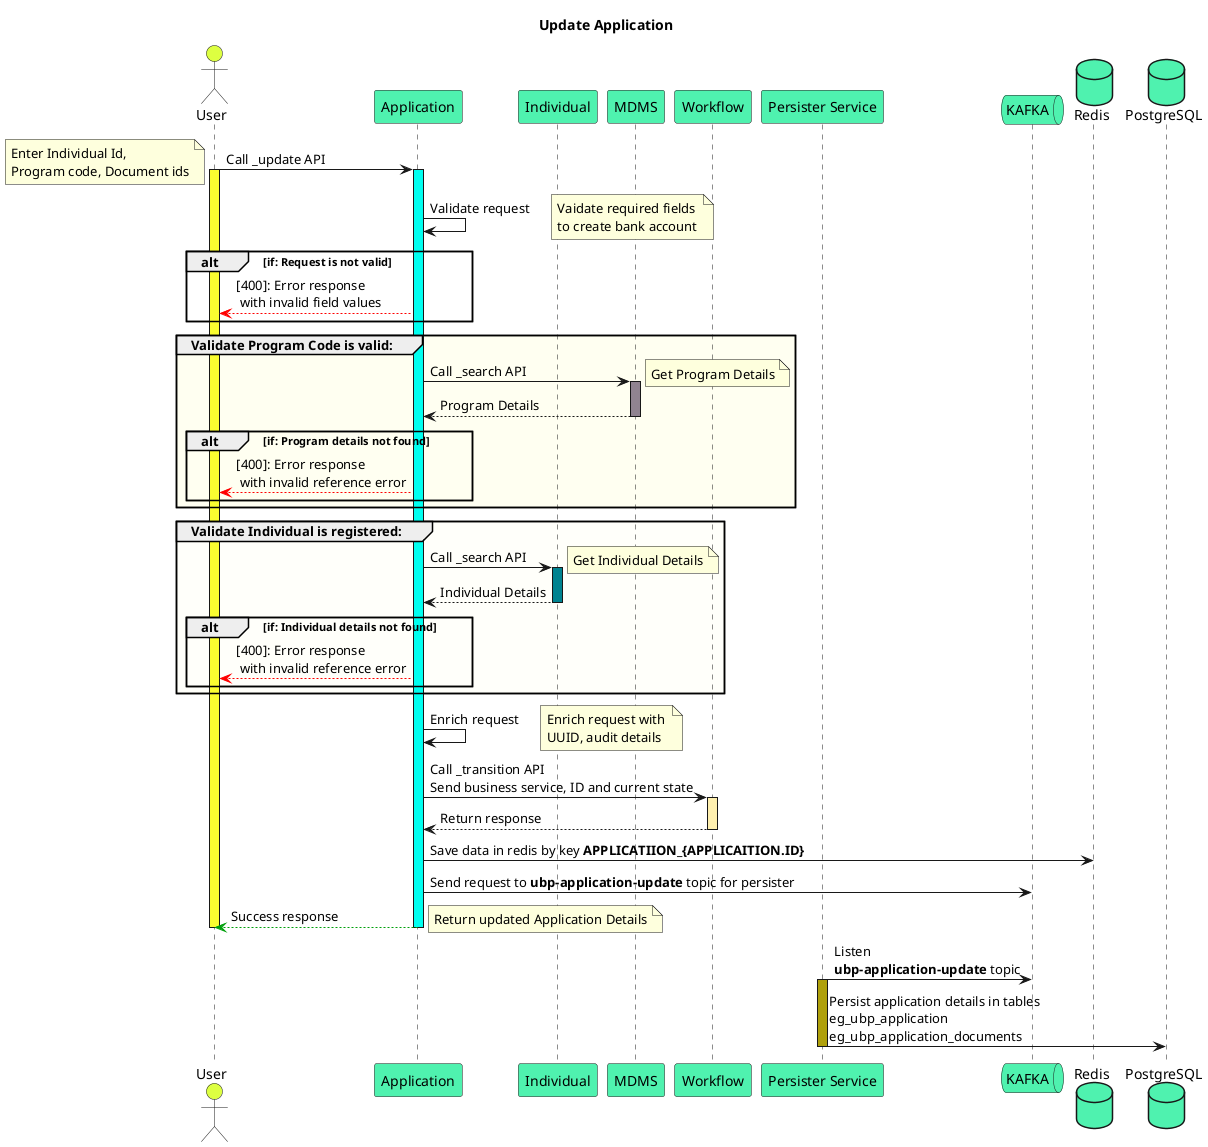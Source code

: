 @startuml
title Update Application
actor user as "User" order 0 #ddff41
participant APPLICATION as "Application" order 1 #4Ff2AF
participant INDIVIDUAL as "Individual" order 2 #4Ff2AF
participant MDMS as "MDMS" order 3 #4Ff2AF
'participant ID_GEN as "ID Generator" order 4 #4Ff2AF
participant WORKFLOW as "Workflow" order 5 #4Ff2AF
participant PERSISTER as "Persister Service" order 6 #4Ff2AF
queue KAFKA as "KAFKA" order 6 #4Ff2AF
database REDIS as "Redis" order 8 #4Ff2AF
database DB as "PostgreSQL" order 8 #4Ff2AF

user -> APPLICATION: Call _update API
activate user #Fafd30
note top: Enter Individual Id,\nProgram code, Document ids
activate APPLICATION #00fff0
APPLICATION -> APPLICATION: Validate request
note right: Vaidate required fields \nto create bank account
alt if: Request is not valid
    user <-[#ff0000]- APPLICATION: [400]: Error response\n with invalid field values
end

group #fffff1 Validate Program Code is valid:
        APPLICATION -> MDMS: Call _search API
        note right: Get Program Details
        activate MDMS #908390
        APPLICATION <-- MDMS: Program Details
        deactivate MDMS
    alt if: Program details not found
        user <-[#ff0000]- APPLICATION: [400]: Error response\n with invalid reference error
    end
end

group #fffffa Validate Individual is registered:
    APPLICATION -> INDIVIDUAL: Call _search API
    note right: Get Individual Details
    activate INDIVIDUAL #008390
    APPLICATION <-- INDIVIDUAL: Individual Details
    deactivate INDIVIDUAL
    alt if: Individual details not found
        user <-[#ff0000]- APPLICATION: [400]: Error response\n with invalid reference error
    end
end

APPLICATION -> APPLICATION: Enrich request
note right: Enrich request with \nUUID, audit details

APPLICATION -> WORKFLOW: Call _transition API\nSend business service, ID and current state
activate WORKFLOW #FFf0aF
APPLICATION <-- WORKFLOW: Return response
deactivate WORKFLOW

APPLICATION -> REDIS: Save data in redis by key <b>APPLICATIION_{APPLICAITION.ID}

APPLICATION -> KAFKA: Send request to <b>ubp-application-update</b> topic for persister

user <-[#00a00b]- APPLICATION: Success response
note right: Return updated Application Details
deactivate APPLICATION
deactivate user

KAFKA <- PERSISTER: Listen \n<b>ubp-application-update</b> topic
activate PERSISTER #aFa00b
PERSISTER -> DB: Persist application details in tables\neg_ubp_application\neg_ubp_application_documents
deactivate PERSISTER

@enduml
